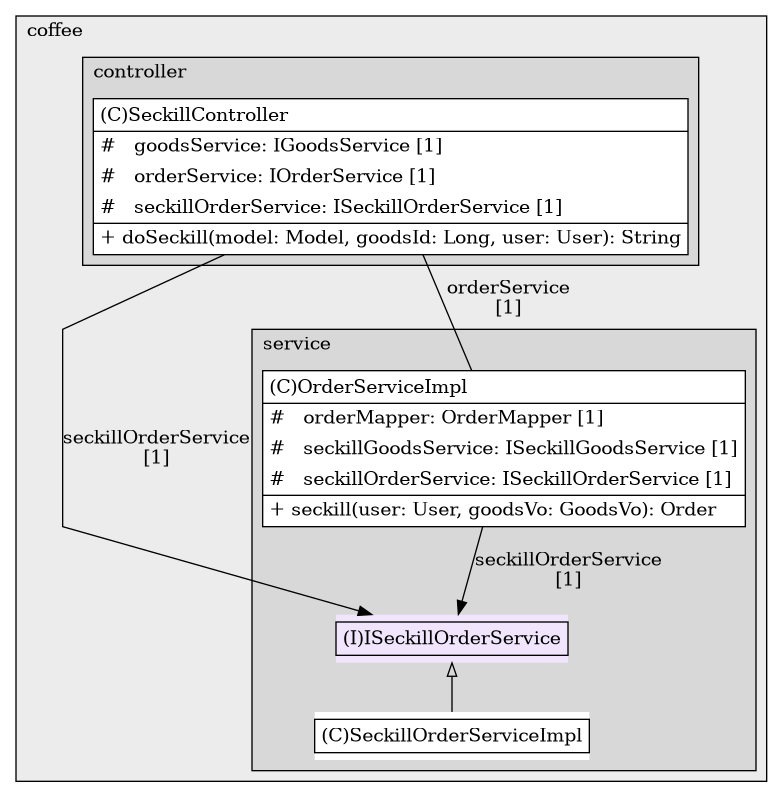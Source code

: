 @startuml

/' diagram meta data start
config=StructureConfiguration;
{
  "projectClassification": {
    "searchMode": "OpenProject", // OpenProject, AllProjects
    "includedProjects": "",
    "pathEndKeywords": "*.impl",
    "isClientPath": "",
    "isClientName": "",
    "isTestPath": "",
    "isTestName": "",
    "isMappingPath": "",
    "isMappingName": "",
    "isDataAccessPath": "",
    "isDataAccessName": "",
    "isDataStructurePath": "",
    "isDataStructureName": "",
    "isInterfaceStructuresPath": "",
    "isInterfaceStructuresName": "",
    "isEntryPointPath": "",
    "isEntryPointName": "",
    "treatFinalFieldsAsMandatory": false
  },
  "graphRestriction": {
    "classPackageExcludeFilter": "",
    "classPackageIncludeFilter": "",
    "classNameExcludeFilter": "",
    "classNameIncludeFilter": "",
    "methodNameExcludeFilter": "",
    "methodNameIncludeFilter": "",
    "removeByInheritance": "", // inheritance/annotation based filtering is done in a second step
    "removeByAnnotation": "",
    "removeByClassPackage": "", // cleanup the graph after inheritance/annotation based filtering is done
    "removeByClassName": "",
    "cutMappings": false,
    "cutEnum": true,
    "cutTests": true,
    "cutClient": true,
    "cutDataAccess": false,
    "cutInterfaceStructures": false,
    "cutDataStructures": false,
    "cutGetterAndSetter": true,
    "cutConstructors": true
  },
  "graphTraversal": {
    "forwardDepth": 6,
    "backwardDepth": 6,
    "classPackageExcludeFilter": "",
    "classPackageIncludeFilter": "",
    "classNameExcludeFilter": "",
    "classNameIncludeFilter": "",
    "methodNameExcludeFilter": "",
    "methodNameIncludeFilter": "",
    "hideMappings": false,
    "hideDataStructures": false,
    "hidePrivateMethods": true,
    "hideInterfaceCalls": true, // indirection: implementation -> interface (is hidden) -> implementation
    "onlyShowApplicationEntryPoints": false, // root node is included
    "useMethodCallsForStructureDiagram": "ForwardOnly" // ForwardOnly, BothDirections, No
  },
  "details": {
    "aggregation": "GroupByClass", // ByClass, GroupByClass, None
    "showClassGenericTypes": true,
    "showMethods": true,
    "showMethodParameterNames": true,
    "showMethodParameterTypes": true,
    "showMethodReturnType": true,
    "showPackageLevels": 2,
    "showDetailedClassStructure": true
  },
  "rootClass": "com.coffee.service.ISeckillOrderService",
  "extensionCallbackMethod": "" // qualified.class.name#methodName - signature: public static String method(String)
}
diagram meta data end '/



digraph g {
    rankdir="TB"
    splines=polyline
    

'nodes 
subgraph cluster_1355030580 { 
   	label=coffee
	labeljust=l
	fillcolor="#ececec"
	style=filled
   
   subgraph cluster_674179731 { 
   	label=service
	labeljust=l
	fillcolor="#d8d8d8"
	style=filled
   
   ISeckillOrderService1456041632[
	label=<<TABLE BORDER="1" CELLBORDER="0" CELLPADDING="4" CELLSPACING="0">
<TR><TD ALIGN="LEFT" >(I)ISeckillOrderService</TD></TR>
</TABLE>>
	style=filled
	margin=0
	shape=plaintext
	fillcolor="#F1E5FD"
];

OrderServiceImpl1202475182[
	label=<<TABLE BORDER="1" CELLBORDER="0" CELLPADDING="4" CELLSPACING="0">
<TR><TD ALIGN="LEFT" >(C)OrderServiceImpl</TD></TR>
<HR/>
<TR><TD ALIGN="LEFT" >#   orderMapper: OrderMapper [1]</TD></TR>
<TR><TD ALIGN="LEFT" >#   seckillGoodsService: ISeckillGoodsService [1]</TD></TR>
<TR><TD ALIGN="LEFT" >#   seckillOrderService: ISeckillOrderService [1]</TD></TR>
<HR/>
<TR><TD ALIGN="LEFT" >+ seckill(user: User, goodsVo: GoodsVo): Order</TD></TR>
</TABLE>>
	style=filled
	margin=0
	shape=plaintext
	fillcolor="#FFFFFF"
];

SeckillOrderServiceImpl1202475182[
	label=<<TABLE BORDER="1" CELLBORDER="0" CELLPADDING="4" CELLSPACING="0">
<TR><TD ALIGN="LEFT" >(C)SeckillOrderServiceImpl</TD></TR>
</TABLE>>
	style=filled
	margin=0
	shape=plaintext
	fillcolor="#FFFFFF"
];
} 

subgraph cluster_711390466 { 
   	label=controller
	labeljust=l
	fillcolor="#d8d8d8"
	style=filled
   
   SeckillController128856017[
	label=<<TABLE BORDER="1" CELLBORDER="0" CELLPADDING="4" CELLSPACING="0">
<TR><TD ALIGN="LEFT" >(C)SeckillController</TD></TR>
<HR/>
<TR><TD ALIGN="LEFT" >#   goodsService: IGoodsService [1]</TD></TR>
<TR><TD ALIGN="LEFT" >#   orderService: IOrderService [1]</TD></TR>
<TR><TD ALIGN="LEFT" >#   seckillOrderService: ISeckillOrderService [1]</TD></TR>
<HR/>
<TR><TD ALIGN="LEFT" >+ doSeckill(model: Model, goodsId: Long, user: User): String</TD></TR>
</TABLE>>
	style=filled
	margin=0
	shape=plaintext
	fillcolor="#FFFFFF"
];
} 
} 

'edges    
ISeckillOrderService1456041632 -> SeckillOrderServiceImpl1202475182[arrowhead=none, arrowtail=empty, dir=both];
OrderServiceImpl1202475182 -> ISeckillOrderService1456041632[label="seckillOrderService
[1]"];
SeckillController128856017 -> ISeckillOrderService1456041632[label="seckillOrderService
[1]"];
SeckillController128856017 -> OrderServiceImpl1202475182[label="orderService
[1]", arrowhead=none];
    
}
@enduml